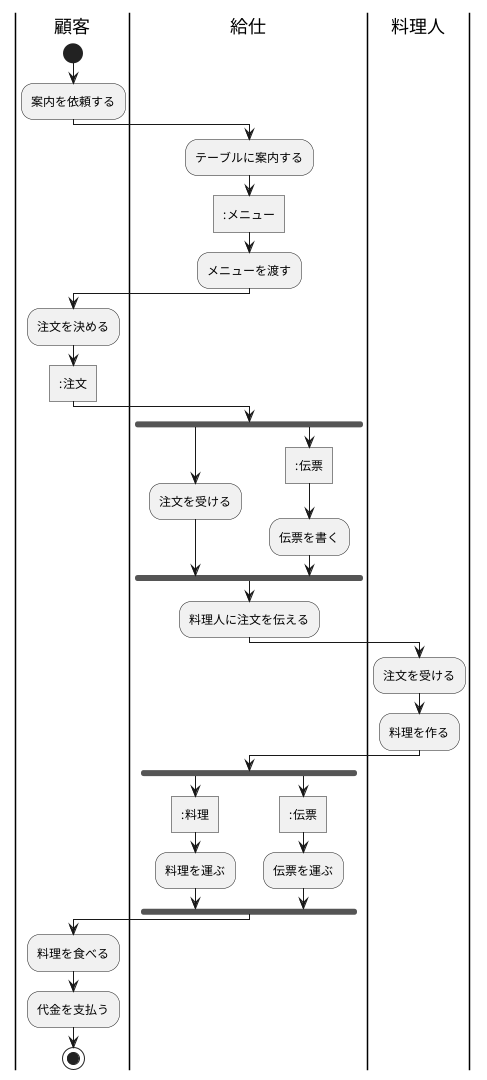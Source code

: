 @startuml アクティビティ図
|顧客|
|顧客|
|給仕|
|給仕|
|料理人|
|料理人|

|顧客|
start
:案内を依頼する;
|給仕|
:テーブルに案内する;
::メニュー]
:メニューを渡す;
|顧客|
:注文を決める;
::注文]
|給仕|
fork
:注文を受ける;
fork again
::伝票]
:伝票を書く;
end fork
:料理人に注文を伝える;
|料理人|
:注文を受ける;
:料理を作る;
|給仕|
fork
::料理]
:料理を運ぶ;
fork again
::伝票] 
:伝票を運ぶ;
end fork
|顧客|
:料理を食べる;
:代金を支払う;
stop
@enduml